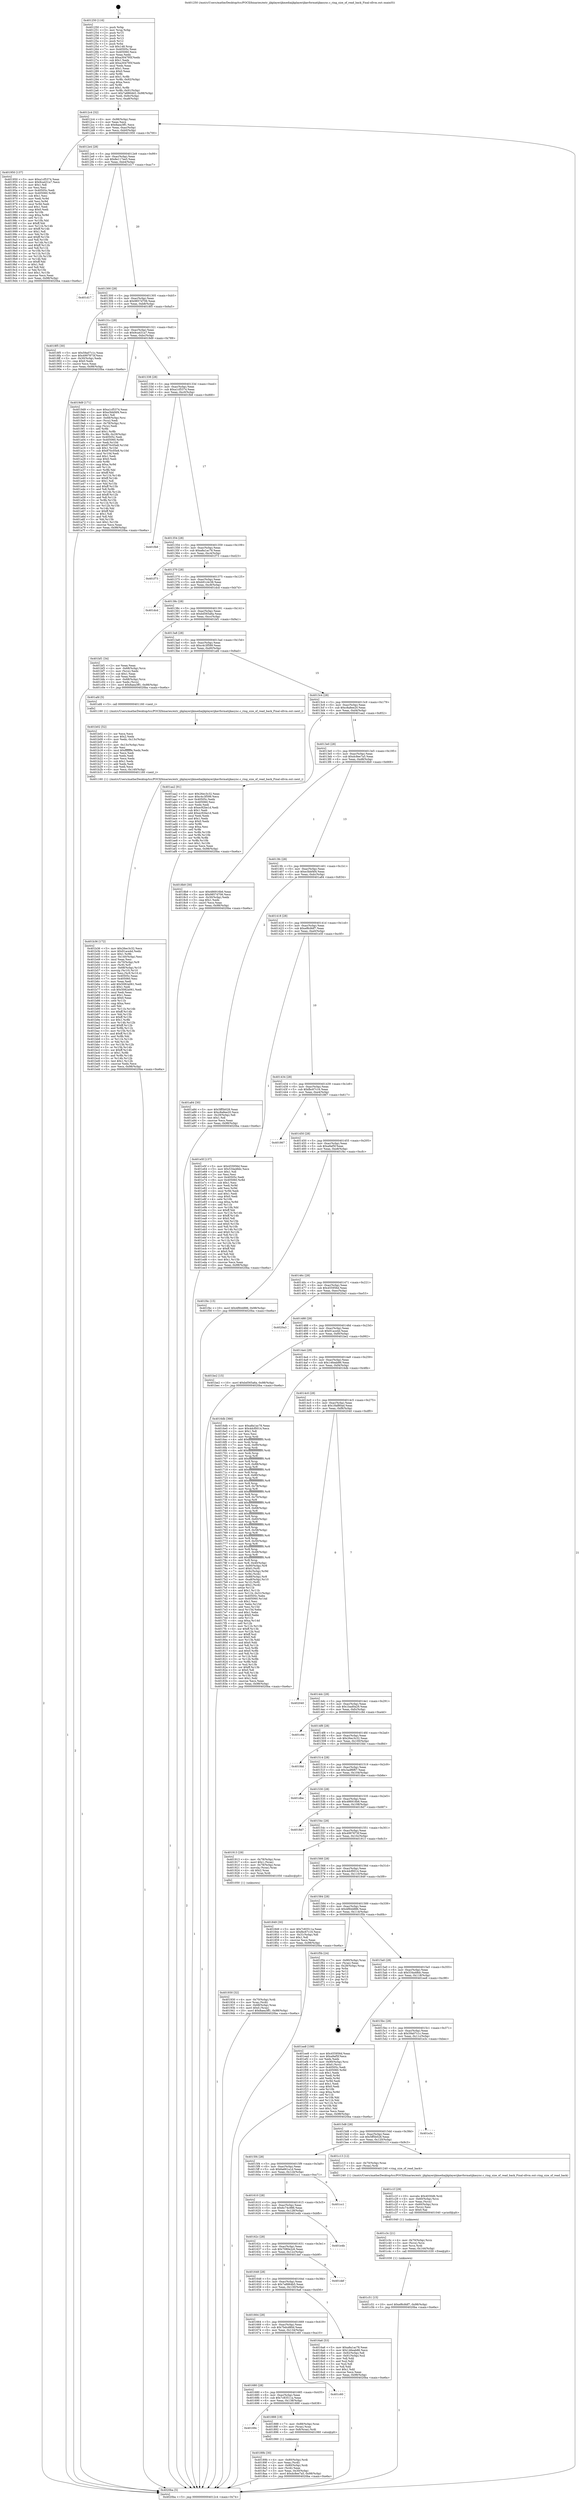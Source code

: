 digraph "0x401250" {
  label = "0x401250 (/mnt/c/Users/mathe/Desktop/tcc/POCII/binaries/extr_ijkplayerijkmediaijkplayerijkavformatijkasync.c_ring_size_of_read_back_Final-ollvm.out::main(0))"
  labelloc = "t"
  node[shape=record]

  Entry [label="",width=0.3,height=0.3,shape=circle,fillcolor=black,style=filled]
  "0x4012c4" [label="{
     0x4012c4 [32]\l
     | [instrs]\l
     &nbsp;&nbsp;0x4012c4 \<+6\>: mov -0x98(%rbp),%eax\l
     &nbsp;&nbsp;0x4012ca \<+2\>: mov %eax,%ecx\l
     &nbsp;&nbsp;0x4012cc \<+6\>: sub $0x8aea3ff1,%ecx\l
     &nbsp;&nbsp;0x4012d2 \<+6\>: mov %eax,-0xac(%rbp)\l
     &nbsp;&nbsp;0x4012d8 \<+6\>: mov %ecx,-0xb0(%rbp)\l
     &nbsp;&nbsp;0x4012de \<+6\>: je 0000000000401950 \<main+0x700\>\l
  }"]
  "0x401950" [label="{
     0x401950 [137]\l
     | [instrs]\l
     &nbsp;&nbsp;0x401950 \<+5\>: mov $0xa1cf5374,%eax\l
     &nbsp;&nbsp;0x401955 \<+5\>: mov $0x9ca431a7,%ecx\l
     &nbsp;&nbsp;0x40195a \<+2\>: mov $0x1,%dl\l
     &nbsp;&nbsp;0x40195c \<+2\>: xor %esi,%esi\l
     &nbsp;&nbsp;0x40195e \<+7\>: mov 0x40505c,%edi\l
     &nbsp;&nbsp;0x401965 \<+8\>: mov 0x405060,%r8d\l
     &nbsp;&nbsp;0x40196d \<+3\>: sub $0x1,%esi\l
     &nbsp;&nbsp;0x401970 \<+3\>: mov %edi,%r9d\l
     &nbsp;&nbsp;0x401973 \<+3\>: add %esi,%r9d\l
     &nbsp;&nbsp;0x401976 \<+4\>: imul %r9d,%edi\l
     &nbsp;&nbsp;0x40197a \<+3\>: and $0x1,%edi\l
     &nbsp;&nbsp;0x40197d \<+3\>: cmp $0x0,%edi\l
     &nbsp;&nbsp;0x401980 \<+4\>: sete %r10b\l
     &nbsp;&nbsp;0x401984 \<+4\>: cmp $0xa,%r8d\l
     &nbsp;&nbsp;0x401988 \<+4\>: setl %r11b\l
     &nbsp;&nbsp;0x40198c \<+3\>: mov %r10b,%bl\l
     &nbsp;&nbsp;0x40198f \<+3\>: xor $0xff,%bl\l
     &nbsp;&nbsp;0x401992 \<+3\>: mov %r11b,%r14b\l
     &nbsp;&nbsp;0x401995 \<+4\>: xor $0xff,%r14b\l
     &nbsp;&nbsp;0x401999 \<+3\>: xor $0x1,%dl\l
     &nbsp;&nbsp;0x40199c \<+3\>: mov %bl,%r15b\l
     &nbsp;&nbsp;0x40199f \<+4\>: and $0xff,%r15b\l
     &nbsp;&nbsp;0x4019a3 \<+3\>: and %dl,%r10b\l
     &nbsp;&nbsp;0x4019a6 \<+3\>: mov %r14b,%r12b\l
     &nbsp;&nbsp;0x4019a9 \<+4\>: and $0xff,%r12b\l
     &nbsp;&nbsp;0x4019ad \<+3\>: and %dl,%r11b\l
     &nbsp;&nbsp;0x4019b0 \<+3\>: or %r10b,%r15b\l
     &nbsp;&nbsp;0x4019b3 \<+3\>: or %r11b,%r12b\l
     &nbsp;&nbsp;0x4019b6 \<+3\>: xor %r12b,%r15b\l
     &nbsp;&nbsp;0x4019b9 \<+3\>: or %r14b,%bl\l
     &nbsp;&nbsp;0x4019bc \<+3\>: xor $0xff,%bl\l
     &nbsp;&nbsp;0x4019bf \<+3\>: or $0x1,%dl\l
     &nbsp;&nbsp;0x4019c2 \<+2\>: and %dl,%bl\l
     &nbsp;&nbsp;0x4019c4 \<+3\>: or %bl,%r15b\l
     &nbsp;&nbsp;0x4019c7 \<+4\>: test $0x1,%r15b\l
     &nbsp;&nbsp;0x4019cb \<+3\>: cmovne %ecx,%eax\l
     &nbsp;&nbsp;0x4019ce \<+6\>: mov %eax,-0x98(%rbp)\l
     &nbsp;&nbsp;0x4019d4 \<+5\>: jmp 00000000004020ba \<main+0xe6a\>\l
  }"]
  "0x4012e4" [label="{
     0x4012e4 [28]\l
     | [instrs]\l
     &nbsp;&nbsp;0x4012e4 \<+5\>: jmp 00000000004012e9 \<main+0x99\>\l
     &nbsp;&nbsp;0x4012e9 \<+6\>: mov -0xac(%rbp),%eax\l
     &nbsp;&nbsp;0x4012ef \<+5\>: sub $0x8e117ee5,%eax\l
     &nbsp;&nbsp;0x4012f4 \<+6\>: mov %eax,-0xb4(%rbp)\l
     &nbsp;&nbsp;0x4012fa \<+6\>: je 0000000000401d17 \<main+0xac7\>\l
  }"]
  Exit [label="",width=0.3,height=0.3,shape=circle,fillcolor=black,style=filled,peripheries=2]
  "0x401d17" [label="{
     0x401d17\l
  }", style=dashed]
  "0x401300" [label="{
     0x401300 [28]\l
     | [instrs]\l
     &nbsp;&nbsp;0x401300 \<+5\>: jmp 0000000000401305 \<main+0xb5\>\l
     &nbsp;&nbsp;0x401305 \<+6\>: mov -0xac(%rbp),%eax\l
     &nbsp;&nbsp;0x40130b \<+5\>: sub $0x9857d706,%eax\l
     &nbsp;&nbsp;0x401310 \<+6\>: mov %eax,-0xb8(%rbp)\l
     &nbsp;&nbsp;0x401316 \<+6\>: je 00000000004018f5 \<main+0x6a5\>\l
  }"]
  "0x401c51" [label="{
     0x401c51 [15]\l
     | [instrs]\l
     &nbsp;&nbsp;0x401c51 \<+10\>: movl $0xef6c8df7,-0x98(%rbp)\l
     &nbsp;&nbsp;0x401c5b \<+5\>: jmp 00000000004020ba \<main+0xe6a\>\l
  }"]
  "0x4018f5" [label="{
     0x4018f5 [30]\l
     | [instrs]\l
     &nbsp;&nbsp;0x4018f5 \<+5\>: mov $0x59a07c1c,%eax\l
     &nbsp;&nbsp;0x4018fa \<+5\>: mov $0x4997873f,%ecx\l
     &nbsp;&nbsp;0x4018ff \<+3\>: mov -0x30(%rbp),%edx\l
     &nbsp;&nbsp;0x401902 \<+3\>: cmp $0x0,%edx\l
     &nbsp;&nbsp;0x401905 \<+3\>: cmove %ecx,%eax\l
     &nbsp;&nbsp;0x401908 \<+6\>: mov %eax,-0x98(%rbp)\l
     &nbsp;&nbsp;0x40190e \<+5\>: jmp 00000000004020ba \<main+0xe6a\>\l
  }"]
  "0x40131c" [label="{
     0x40131c [28]\l
     | [instrs]\l
     &nbsp;&nbsp;0x40131c \<+5\>: jmp 0000000000401321 \<main+0xd1\>\l
     &nbsp;&nbsp;0x401321 \<+6\>: mov -0xac(%rbp),%eax\l
     &nbsp;&nbsp;0x401327 \<+5\>: sub $0x9ca431a7,%eax\l
     &nbsp;&nbsp;0x40132c \<+6\>: mov %eax,-0xbc(%rbp)\l
     &nbsp;&nbsp;0x401332 \<+6\>: je 00000000004019d9 \<main+0x789\>\l
  }"]
  "0x401c3c" [label="{
     0x401c3c [21]\l
     | [instrs]\l
     &nbsp;&nbsp;0x401c3c \<+4\>: mov -0x70(%rbp),%rcx\l
     &nbsp;&nbsp;0x401c40 \<+3\>: mov (%rcx),%rcx\l
     &nbsp;&nbsp;0x401c43 \<+3\>: mov %rcx,%rdi\l
     &nbsp;&nbsp;0x401c46 \<+6\>: mov %eax,-0x144(%rbp)\l
     &nbsp;&nbsp;0x401c4c \<+5\>: call 0000000000401030 \<free@plt\>\l
     | [calls]\l
     &nbsp;&nbsp;0x401030 \{1\} (unknown)\l
  }"]
  "0x4019d9" [label="{
     0x4019d9 [171]\l
     | [instrs]\l
     &nbsp;&nbsp;0x4019d9 \<+5\>: mov $0xa1cf5374,%eax\l
     &nbsp;&nbsp;0x4019de \<+5\>: mov $0xe3bbf4f4,%ecx\l
     &nbsp;&nbsp;0x4019e3 \<+2\>: mov $0x1,%dl\l
     &nbsp;&nbsp;0x4019e5 \<+4\>: mov -0x68(%rbp),%rsi\l
     &nbsp;&nbsp;0x4019e9 \<+2\>: mov (%rsi),%edi\l
     &nbsp;&nbsp;0x4019eb \<+4\>: mov -0x78(%rbp),%rsi\l
     &nbsp;&nbsp;0x4019ef \<+2\>: cmp (%rsi),%edi\l
     &nbsp;&nbsp;0x4019f1 \<+4\>: setl %r8b\l
     &nbsp;&nbsp;0x4019f5 \<+4\>: and $0x1,%r8b\l
     &nbsp;&nbsp;0x4019f9 \<+4\>: mov %r8b,-0x29(%rbp)\l
     &nbsp;&nbsp;0x4019fd \<+7\>: mov 0x40505c,%edi\l
     &nbsp;&nbsp;0x401a04 \<+8\>: mov 0x405060,%r9d\l
     &nbsp;&nbsp;0x401a0c \<+3\>: mov %edi,%r10d\l
     &nbsp;&nbsp;0x401a0f \<+7\>: add $0x870c05e8,%r10d\l
     &nbsp;&nbsp;0x401a16 \<+4\>: sub $0x1,%r10d\l
     &nbsp;&nbsp;0x401a1a \<+7\>: sub $0x870c05e8,%r10d\l
     &nbsp;&nbsp;0x401a21 \<+4\>: imul %r10d,%edi\l
     &nbsp;&nbsp;0x401a25 \<+3\>: and $0x1,%edi\l
     &nbsp;&nbsp;0x401a28 \<+3\>: cmp $0x0,%edi\l
     &nbsp;&nbsp;0x401a2b \<+4\>: sete %r8b\l
     &nbsp;&nbsp;0x401a2f \<+4\>: cmp $0xa,%r9d\l
     &nbsp;&nbsp;0x401a33 \<+4\>: setl %r11b\l
     &nbsp;&nbsp;0x401a37 \<+3\>: mov %r8b,%bl\l
     &nbsp;&nbsp;0x401a3a \<+3\>: xor $0xff,%bl\l
     &nbsp;&nbsp;0x401a3d \<+3\>: mov %r11b,%r14b\l
     &nbsp;&nbsp;0x401a40 \<+4\>: xor $0xff,%r14b\l
     &nbsp;&nbsp;0x401a44 \<+3\>: xor $0x1,%dl\l
     &nbsp;&nbsp;0x401a47 \<+3\>: mov %bl,%r15b\l
     &nbsp;&nbsp;0x401a4a \<+4\>: and $0xff,%r15b\l
     &nbsp;&nbsp;0x401a4e \<+3\>: and %dl,%r8b\l
     &nbsp;&nbsp;0x401a51 \<+3\>: mov %r14b,%r12b\l
     &nbsp;&nbsp;0x401a54 \<+4\>: and $0xff,%r12b\l
     &nbsp;&nbsp;0x401a58 \<+3\>: and %dl,%r11b\l
     &nbsp;&nbsp;0x401a5b \<+3\>: or %r8b,%r15b\l
     &nbsp;&nbsp;0x401a5e \<+3\>: or %r11b,%r12b\l
     &nbsp;&nbsp;0x401a61 \<+3\>: xor %r12b,%r15b\l
     &nbsp;&nbsp;0x401a64 \<+3\>: or %r14b,%bl\l
     &nbsp;&nbsp;0x401a67 \<+3\>: xor $0xff,%bl\l
     &nbsp;&nbsp;0x401a6a \<+3\>: or $0x1,%dl\l
     &nbsp;&nbsp;0x401a6d \<+2\>: and %dl,%bl\l
     &nbsp;&nbsp;0x401a6f \<+3\>: or %bl,%r15b\l
     &nbsp;&nbsp;0x401a72 \<+4\>: test $0x1,%r15b\l
     &nbsp;&nbsp;0x401a76 \<+3\>: cmovne %ecx,%eax\l
     &nbsp;&nbsp;0x401a79 \<+6\>: mov %eax,-0x98(%rbp)\l
     &nbsp;&nbsp;0x401a7f \<+5\>: jmp 00000000004020ba \<main+0xe6a\>\l
  }"]
  "0x401338" [label="{
     0x401338 [28]\l
     | [instrs]\l
     &nbsp;&nbsp;0x401338 \<+5\>: jmp 000000000040133d \<main+0xed\>\l
     &nbsp;&nbsp;0x40133d \<+6\>: mov -0xac(%rbp),%eax\l
     &nbsp;&nbsp;0x401343 \<+5\>: sub $0xa1cf5374,%eax\l
     &nbsp;&nbsp;0x401348 \<+6\>: mov %eax,-0xc0(%rbp)\l
     &nbsp;&nbsp;0x40134e \<+6\>: je 0000000000401fb8 \<main+0xd68\>\l
  }"]
  "0x401c1f" [label="{
     0x401c1f [29]\l
     | [instrs]\l
     &nbsp;&nbsp;0x401c1f \<+10\>: movabs $0x4030d6,%rdi\l
     &nbsp;&nbsp;0x401c29 \<+4\>: mov -0x60(%rbp),%rcx\l
     &nbsp;&nbsp;0x401c2d \<+2\>: mov %eax,(%rcx)\l
     &nbsp;&nbsp;0x401c2f \<+4\>: mov -0x60(%rbp),%rcx\l
     &nbsp;&nbsp;0x401c33 \<+2\>: mov (%rcx),%esi\l
     &nbsp;&nbsp;0x401c35 \<+2\>: mov $0x0,%al\l
     &nbsp;&nbsp;0x401c37 \<+5\>: call 0000000000401040 \<printf@plt\>\l
     | [calls]\l
     &nbsp;&nbsp;0x401040 \{1\} (unknown)\l
  }"]
  "0x401fb8" [label="{
     0x401fb8\l
  }", style=dashed]
  "0x401354" [label="{
     0x401354 [28]\l
     | [instrs]\l
     &nbsp;&nbsp;0x401354 \<+5\>: jmp 0000000000401359 \<main+0x109\>\l
     &nbsp;&nbsp;0x401359 \<+6\>: mov -0xac(%rbp),%eax\l
     &nbsp;&nbsp;0x40135f \<+5\>: sub $0xa8a1ac78,%eax\l
     &nbsp;&nbsp;0x401364 \<+6\>: mov %eax,-0xc4(%rbp)\l
     &nbsp;&nbsp;0x40136a \<+6\>: je 0000000000401f73 \<main+0xd23\>\l
  }"]
  "0x401b36" [label="{
     0x401b36 [172]\l
     | [instrs]\l
     &nbsp;&nbsp;0x401b36 \<+5\>: mov $0x26ec3c32,%ecx\l
     &nbsp;&nbsp;0x401b3b \<+5\>: mov $0x91ace4d,%edx\l
     &nbsp;&nbsp;0x401b40 \<+3\>: mov $0x1,%r8b\l
     &nbsp;&nbsp;0x401b43 \<+6\>: mov -0x140(%rbp),%esi\l
     &nbsp;&nbsp;0x401b49 \<+3\>: imul %eax,%esi\l
     &nbsp;&nbsp;0x401b4c \<+4\>: mov -0x70(%rbp),%r9\l
     &nbsp;&nbsp;0x401b50 \<+3\>: mov (%r9),%r9\l
     &nbsp;&nbsp;0x401b53 \<+4\>: mov -0x68(%rbp),%r10\l
     &nbsp;&nbsp;0x401b57 \<+3\>: movslq (%r10),%r10\l
     &nbsp;&nbsp;0x401b5a \<+4\>: mov %esi,(%r9,%r10,4)\l
     &nbsp;&nbsp;0x401b5e \<+7\>: mov 0x40505c,%eax\l
     &nbsp;&nbsp;0x401b65 \<+7\>: mov 0x405060,%esi\l
     &nbsp;&nbsp;0x401b6c \<+2\>: mov %eax,%edi\l
     &nbsp;&nbsp;0x401b6e \<+6\>: add $0x5082a061,%edi\l
     &nbsp;&nbsp;0x401b74 \<+3\>: sub $0x1,%edi\l
     &nbsp;&nbsp;0x401b77 \<+6\>: sub $0x5082a061,%edi\l
     &nbsp;&nbsp;0x401b7d \<+3\>: imul %edi,%eax\l
     &nbsp;&nbsp;0x401b80 \<+3\>: and $0x1,%eax\l
     &nbsp;&nbsp;0x401b83 \<+3\>: cmp $0x0,%eax\l
     &nbsp;&nbsp;0x401b86 \<+4\>: sete %r11b\l
     &nbsp;&nbsp;0x401b8a \<+3\>: cmp $0xa,%esi\l
     &nbsp;&nbsp;0x401b8d \<+3\>: setl %bl\l
     &nbsp;&nbsp;0x401b90 \<+3\>: mov %r11b,%r14b\l
     &nbsp;&nbsp;0x401b93 \<+4\>: xor $0xff,%r14b\l
     &nbsp;&nbsp;0x401b97 \<+3\>: mov %bl,%r15b\l
     &nbsp;&nbsp;0x401b9a \<+4\>: xor $0xff,%r15b\l
     &nbsp;&nbsp;0x401b9e \<+4\>: xor $0x1,%r8b\l
     &nbsp;&nbsp;0x401ba2 \<+3\>: mov %r14b,%r12b\l
     &nbsp;&nbsp;0x401ba5 \<+4\>: and $0xff,%r12b\l
     &nbsp;&nbsp;0x401ba9 \<+3\>: and %r8b,%r11b\l
     &nbsp;&nbsp;0x401bac \<+3\>: mov %r15b,%r13b\l
     &nbsp;&nbsp;0x401baf \<+4\>: and $0xff,%r13b\l
     &nbsp;&nbsp;0x401bb3 \<+3\>: and %r8b,%bl\l
     &nbsp;&nbsp;0x401bb6 \<+3\>: or %r11b,%r12b\l
     &nbsp;&nbsp;0x401bb9 \<+3\>: or %bl,%r13b\l
     &nbsp;&nbsp;0x401bbc \<+3\>: xor %r13b,%r12b\l
     &nbsp;&nbsp;0x401bbf \<+3\>: or %r15b,%r14b\l
     &nbsp;&nbsp;0x401bc2 \<+4\>: xor $0xff,%r14b\l
     &nbsp;&nbsp;0x401bc6 \<+4\>: or $0x1,%r8b\l
     &nbsp;&nbsp;0x401bca \<+3\>: and %r8b,%r14b\l
     &nbsp;&nbsp;0x401bcd \<+3\>: or %r14b,%r12b\l
     &nbsp;&nbsp;0x401bd0 \<+4\>: test $0x1,%r12b\l
     &nbsp;&nbsp;0x401bd4 \<+3\>: cmovne %edx,%ecx\l
     &nbsp;&nbsp;0x401bd7 \<+6\>: mov %ecx,-0x98(%rbp)\l
     &nbsp;&nbsp;0x401bdd \<+5\>: jmp 00000000004020ba \<main+0xe6a\>\l
  }"]
  "0x401f73" [label="{
     0x401f73\l
  }", style=dashed]
  "0x401370" [label="{
     0x401370 [28]\l
     | [instrs]\l
     &nbsp;&nbsp;0x401370 \<+5\>: jmp 0000000000401375 \<main+0x125\>\l
     &nbsp;&nbsp;0x401375 \<+6\>: mov -0xac(%rbp),%eax\l
     &nbsp;&nbsp;0x40137b \<+5\>: sub $0xb91c4c38,%eax\l
     &nbsp;&nbsp;0x401380 \<+6\>: mov %eax,-0xc8(%rbp)\l
     &nbsp;&nbsp;0x401386 \<+6\>: je 0000000000401dcd \<main+0xb7d\>\l
  }"]
  "0x401b02" [label="{
     0x401b02 [52]\l
     | [instrs]\l
     &nbsp;&nbsp;0x401b02 \<+2\>: xor %ecx,%ecx\l
     &nbsp;&nbsp;0x401b04 \<+5\>: mov $0x2,%edx\l
     &nbsp;&nbsp;0x401b09 \<+6\>: mov %edx,-0x13c(%rbp)\l
     &nbsp;&nbsp;0x401b0f \<+1\>: cltd\l
     &nbsp;&nbsp;0x401b10 \<+6\>: mov -0x13c(%rbp),%esi\l
     &nbsp;&nbsp;0x401b16 \<+2\>: idiv %esi\l
     &nbsp;&nbsp;0x401b18 \<+6\>: imul $0xfffffffe,%edx,%edx\l
     &nbsp;&nbsp;0x401b1e \<+2\>: mov %ecx,%edi\l
     &nbsp;&nbsp;0x401b20 \<+2\>: sub %edx,%edi\l
     &nbsp;&nbsp;0x401b22 \<+2\>: mov %ecx,%edx\l
     &nbsp;&nbsp;0x401b24 \<+3\>: sub $0x1,%edx\l
     &nbsp;&nbsp;0x401b27 \<+2\>: add %edx,%edi\l
     &nbsp;&nbsp;0x401b29 \<+2\>: sub %edi,%ecx\l
     &nbsp;&nbsp;0x401b2b \<+6\>: mov %ecx,-0x140(%rbp)\l
     &nbsp;&nbsp;0x401b31 \<+5\>: call 0000000000401160 \<next_i\>\l
     | [calls]\l
     &nbsp;&nbsp;0x401160 \{1\} (/mnt/c/Users/mathe/Desktop/tcc/POCII/binaries/extr_ijkplayerijkmediaijkplayerijkavformatijkasync.c_ring_size_of_read_back_Final-ollvm.out::next_i)\l
  }"]
  "0x401dcd" [label="{
     0x401dcd\l
  }", style=dashed]
  "0x40138c" [label="{
     0x40138c [28]\l
     | [instrs]\l
     &nbsp;&nbsp;0x40138c \<+5\>: jmp 0000000000401391 \<main+0x141\>\l
     &nbsp;&nbsp;0x401391 \<+6\>: mov -0xac(%rbp),%eax\l
     &nbsp;&nbsp;0x401397 \<+5\>: sub $0xbd565a6a,%eax\l
     &nbsp;&nbsp;0x40139c \<+6\>: mov %eax,-0xcc(%rbp)\l
     &nbsp;&nbsp;0x4013a2 \<+6\>: je 0000000000401bf1 \<main+0x9a1\>\l
  }"]
  "0x401930" [label="{
     0x401930 [32]\l
     | [instrs]\l
     &nbsp;&nbsp;0x401930 \<+4\>: mov -0x70(%rbp),%rdi\l
     &nbsp;&nbsp;0x401934 \<+3\>: mov %rax,(%rdi)\l
     &nbsp;&nbsp;0x401937 \<+4\>: mov -0x68(%rbp),%rax\l
     &nbsp;&nbsp;0x40193b \<+6\>: movl $0x0,(%rax)\l
     &nbsp;&nbsp;0x401941 \<+10\>: movl $0x8aea3ff1,-0x98(%rbp)\l
     &nbsp;&nbsp;0x40194b \<+5\>: jmp 00000000004020ba \<main+0xe6a\>\l
  }"]
  "0x401bf1" [label="{
     0x401bf1 [34]\l
     | [instrs]\l
     &nbsp;&nbsp;0x401bf1 \<+2\>: xor %eax,%eax\l
     &nbsp;&nbsp;0x401bf3 \<+4\>: mov -0x68(%rbp),%rcx\l
     &nbsp;&nbsp;0x401bf7 \<+2\>: mov (%rcx),%edx\l
     &nbsp;&nbsp;0x401bf9 \<+3\>: sub $0x1,%eax\l
     &nbsp;&nbsp;0x401bfc \<+2\>: sub %eax,%edx\l
     &nbsp;&nbsp;0x401bfe \<+4\>: mov -0x68(%rbp),%rcx\l
     &nbsp;&nbsp;0x401c02 \<+2\>: mov %edx,(%rcx)\l
     &nbsp;&nbsp;0x401c04 \<+10\>: movl $0x8aea3ff1,-0x98(%rbp)\l
     &nbsp;&nbsp;0x401c0e \<+5\>: jmp 00000000004020ba \<main+0xe6a\>\l
  }"]
  "0x4013a8" [label="{
     0x4013a8 [28]\l
     | [instrs]\l
     &nbsp;&nbsp;0x4013a8 \<+5\>: jmp 00000000004013ad \<main+0x15d\>\l
     &nbsp;&nbsp;0x4013ad \<+6\>: mov -0xac(%rbp),%eax\l
     &nbsp;&nbsp;0x4013b3 \<+5\>: sub $0xc4c3f599,%eax\l
     &nbsp;&nbsp;0x4013b8 \<+6\>: mov %eax,-0xd0(%rbp)\l
     &nbsp;&nbsp;0x4013be \<+6\>: je 0000000000401afd \<main+0x8ad\>\l
  }"]
  "0x40189b" [label="{
     0x40189b [30]\l
     | [instrs]\l
     &nbsp;&nbsp;0x40189b \<+4\>: mov -0x80(%rbp),%rdi\l
     &nbsp;&nbsp;0x40189f \<+2\>: mov %eax,(%rdi)\l
     &nbsp;&nbsp;0x4018a1 \<+4\>: mov -0x80(%rbp),%rdi\l
     &nbsp;&nbsp;0x4018a5 \<+2\>: mov (%rdi),%eax\l
     &nbsp;&nbsp;0x4018a7 \<+3\>: mov %eax,-0x30(%rbp)\l
     &nbsp;&nbsp;0x4018aa \<+10\>: movl $0xdc8ee7a5,-0x98(%rbp)\l
     &nbsp;&nbsp;0x4018b4 \<+5\>: jmp 00000000004020ba \<main+0xe6a\>\l
  }"]
  "0x401afd" [label="{
     0x401afd [5]\l
     | [instrs]\l
     &nbsp;&nbsp;0x401afd \<+5\>: call 0000000000401160 \<next_i\>\l
     | [calls]\l
     &nbsp;&nbsp;0x401160 \{1\} (/mnt/c/Users/mathe/Desktop/tcc/POCII/binaries/extr_ijkplayerijkmediaijkplayerijkavformatijkasync.c_ring_size_of_read_back_Final-ollvm.out::next_i)\l
  }"]
  "0x4013c4" [label="{
     0x4013c4 [28]\l
     | [instrs]\l
     &nbsp;&nbsp;0x4013c4 \<+5\>: jmp 00000000004013c9 \<main+0x179\>\l
     &nbsp;&nbsp;0x4013c9 \<+6\>: mov -0xac(%rbp),%eax\l
     &nbsp;&nbsp;0x4013cf \<+5\>: sub $0xc8a8ee20,%eax\l
     &nbsp;&nbsp;0x4013d4 \<+6\>: mov %eax,-0xd4(%rbp)\l
     &nbsp;&nbsp;0x4013da \<+6\>: je 0000000000401aa2 \<main+0x852\>\l
  }"]
  "0x40169c" [label="{
     0x40169c\l
  }", style=dashed]
  "0x401aa2" [label="{
     0x401aa2 [91]\l
     | [instrs]\l
     &nbsp;&nbsp;0x401aa2 \<+5\>: mov $0x26ec3c32,%eax\l
     &nbsp;&nbsp;0x401aa7 \<+5\>: mov $0xc4c3f599,%ecx\l
     &nbsp;&nbsp;0x401aac \<+7\>: mov 0x40505c,%edx\l
     &nbsp;&nbsp;0x401ab3 \<+7\>: mov 0x405060,%esi\l
     &nbsp;&nbsp;0x401aba \<+2\>: mov %edx,%edi\l
     &nbsp;&nbsp;0x401abc \<+6\>: sub $0xec92be1d,%edi\l
     &nbsp;&nbsp;0x401ac2 \<+3\>: sub $0x1,%edi\l
     &nbsp;&nbsp;0x401ac5 \<+6\>: add $0xec92be1d,%edi\l
     &nbsp;&nbsp;0x401acb \<+3\>: imul %edi,%edx\l
     &nbsp;&nbsp;0x401ace \<+3\>: and $0x1,%edx\l
     &nbsp;&nbsp;0x401ad1 \<+3\>: cmp $0x0,%edx\l
     &nbsp;&nbsp;0x401ad4 \<+4\>: sete %r8b\l
     &nbsp;&nbsp;0x401ad8 \<+3\>: cmp $0xa,%esi\l
     &nbsp;&nbsp;0x401adb \<+4\>: setl %r9b\l
     &nbsp;&nbsp;0x401adf \<+3\>: mov %r8b,%r10b\l
     &nbsp;&nbsp;0x401ae2 \<+3\>: and %r9b,%r10b\l
     &nbsp;&nbsp;0x401ae5 \<+3\>: xor %r9b,%r8b\l
     &nbsp;&nbsp;0x401ae8 \<+3\>: or %r8b,%r10b\l
     &nbsp;&nbsp;0x401aeb \<+4\>: test $0x1,%r10b\l
     &nbsp;&nbsp;0x401aef \<+3\>: cmovne %ecx,%eax\l
     &nbsp;&nbsp;0x401af2 \<+6\>: mov %eax,-0x98(%rbp)\l
     &nbsp;&nbsp;0x401af8 \<+5\>: jmp 00000000004020ba \<main+0xe6a\>\l
  }"]
  "0x4013e0" [label="{
     0x4013e0 [28]\l
     | [instrs]\l
     &nbsp;&nbsp;0x4013e0 \<+5\>: jmp 00000000004013e5 \<main+0x195\>\l
     &nbsp;&nbsp;0x4013e5 \<+6\>: mov -0xac(%rbp),%eax\l
     &nbsp;&nbsp;0x4013eb \<+5\>: sub $0xdc8ee7a5,%eax\l
     &nbsp;&nbsp;0x4013f0 \<+6\>: mov %eax,-0xd8(%rbp)\l
     &nbsp;&nbsp;0x4013f6 \<+6\>: je 00000000004018b9 \<main+0x669\>\l
  }"]
  "0x401888" [label="{
     0x401888 [19]\l
     | [instrs]\l
     &nbsp;&nbsp;0x401888 \<+7\>: mov -0x88(%rbp),%rax\l
     &nbsp;&nbsp;0x40188f \<+3\>: mov (%rax),%rax\l
     &nbsp;&nbsp;0x401892 \<+4\>: mov 0x8(%rax),%rdi\l
     &nbsp;&nbsp;0x401896 \<+5\>: call 0000000000401060 \<atoi@plt\>\l
     | [calls]\l
     &nbsp;&nbsp;0x401060 \{1\} (unknown)\l
  }"]
  "0x4018b9" [label="{
     0x4018b9 [30]\l
     | [instrs]\l
     &nbsp;&nbsp;0x4018b9 \<+5\>: mov $0x486916b6,%eax\l
     &nbsp;&nbsp;0x4018be \<+5\>: mov $0x9857d706,%ecx\l
     &nbsp;&nbsp;0x4018c3 \<+3\>: mov -0x30(%rbp),%edx\l
     &nbsp;&nbsp;0x4018c6 \<+3\>: cmp $0x1,%edx\l
     &nbsp;&nbsp;0x4018c9 \<+3\>: cmovl %ecx,%eax\l
     &nbsp;&nbsp;0x4018cc \<+6\>: mov %eax,-0x98(%rbp)\l
     &nbsp;&nbsp;0x4018d2 \<+5\>: jmp 00000000004020ba \<main+0xe6a\>\l
  }"]
  "0x4013fc" [label="{
     0x4013fc [28]\l
     | [instrs]\l
     &nbsp;&nbsp;0x4013fc \<+5\>: jmp 0000000000401401 \<main+0x1b1\>\l
     &nbsp;&nbsp;0x401401 \<+6\>: mov -0xac(%rbp),%eax\l
     &nbsp;&nbsp;0x401407 \<+5\>: sub $0xe3bbf4f4,%eax\l
     &nbsp;&nbsp;0x40140c \<+6\>: mov %eax,-0xdc(%rbp)\l
     &nbsp;&nbsp;0x401412 \<+6\>: je 0000000000401a84 \<main+0x834\>\l
  }"]
  "0x401680" [label="{
     0x401680 [28]\l
     | [instrs]\l
     &nbsp;&nbsp;0x401680 \<+5\>: jmp 0000000000401685 \<main+0x435\>\l
     &nbsp;&nbsp;0x401685 \<+6\>: mov -0xac(%rbp),%eax\l
     &nbsp;&nbsp;0x40168b \<+5\>: sub $0x7c83511a,%eax\l
     &nbsp;&nbsp;0x401690 \<+6\>: mov %eax,-0x138(%rbp)\l
     &nbsp;&nbsp;0x401696 \<+6\>: je 0000000000401888 \<main+0x638\>\l
  }"]
  "0x401a84" [label="{
     0x401a84 [30]\l
     | [instrs]\l
     &nbsp;&nbsp;0x401a84 \<+5\>: mov $0x5ff5b028,%eax\l
     &nbsp;&nbsp;0x401a89 \<+5\>: mov $0xc8a8ee20,%ecx\l
     &nbsp;&nbsp;0x401a8e \<+3\>: mov -0x29(%rbp),%dl\l
     &nbsp;&nbsp;0x401a91 \<+3\>: test $0x1,%dl\l
     &nbsp;&nbsp;0x401a94 \<+3\>: cmovne %ecx,%eax\l
     &nbsp;&nbsp;0x401a97 \<+6\>: mov %eax,-0x98(%rbp)\l
     &nbsp;&nbsp;0x401a9d \<+5\>: jmp 00000000004020ba \<main+0xe6a\>\l
  }"]
  "0x401418" [label="{
     0x401418 [28]\l
     | [instrs]\l
     &nbsp;&nbsp;0x401418 \<+5\>: jmp 000000000040141d \<main+0x1cd\>\l
     &nbsp;&nbsp;0x40141d \<+6\>: mov -0xac(%rbp),%eax\l
     &nbsp;&nbsp;0x401423 \<+5\>: sub $0xef6c8df7,%eax\l
     &nbsp;&nbsp;0x401428 \<+6\>: mov %eax,-0xe0(%rbp)\l
     &nbsp;&nbsp;0x40142e \<+6\>: je 0000000000401e5f \<main+0xc0f\>\l
  }"]
  "0x401c60" [label="{
     0x401c60\l
  }", style=dashed]
  "0x401e5f" [label="{
     0x401e5f [137]\l
     | [instrs]\l
     &nbsp;&nbsp;0x401e5f \<+5\>: mov $0x455956d,%eax\l
     &nbsp;&nbsp;0x401e64 \<+5\>: mov $0x534a48dc,%ecx\l
     &nbsp;&nbsp;0x401e69 \<+2\>: mov $0x1,%dl\l
     &nbsp;&nbsp;0x401e6b \<+2\>: xor %esi,%esi\l
     &nbsp;&nbsp;0x401e6d \<+7\>: mov 0x40505c,%edi\l
     &nbsp;&nbsp;0x401e74 \<+8\>: mov 0x405060,%r8d\l
     &nbsp;&nbsp;0x401e7c \<+3\>: sub $0x1,%esi\l
     &nbsp;&nbsp;0x401e7f \<+3\>: mov %edi,%r9d\l
     &nbsp;&nbsp;0x401e82 \<+3\>: add %esi,%r9d\l
     &nbsp;&nbsp;0x401e85 \<+4\>: imul %r9d,%edi\l
     &nbsp;&nbsp;0x401e89 \<+3\>: and $0x1,%edi\l
     &nbsp;&nbsp;0x401e8c \<+3\>: cmp $0x0,%edi\l
     &nbsp;&nbsp;0x401e8f \<+4\>: sete %r10b\l
     &nbsp;&nbsp;0x401e93 \<+4\>: cmp $0xa,%r8d\l
     &nbsp;&nbsp;0x401e97 \<+4\>: setl %r11b\l
     &nbsp;&nbsp;0x401e9b \<+3\>: mov %r10b,%bl\l
     &nbsp;&nbsp;0x401e9e \<+3\>: xor $0xff,%bl\l
     &nbsp;&nbsp;0x401ea1 \<+3\>: mov %r11b,%r14b\l
     &nbsp;&nbsp;0x401ea4 \<+4\>: xor $0xff,%r14b\l
     &nbsp;&nbsp;0x401ea8 \<+3\>: xor $0x0,%dl\l
     &nbsp;&nbsp;0x401eab \<+3\>: mov %bl,%r15b\l
     &nbsp;&nbsp;0x401eae \<+4\>: and $0x0,%r15b\l
     &nbsp;&nbsp;0x401eb2 \<+3\>: and %dl,%r10b\l
     &nbsp;&nbsp;0x401eb5 \<+3\>: mov %r14b,%r12b\l
     &nbsp;&nbsp;0x401eb8 \<+4\>: and $0x0,%r12b\l
     &nbsp;&nbsp;0x401ebc \<+3\>: and %dl,%r11b\l
     &nbsp;&nbsp;0x401ebf \<+3\>: or %r10b,%r15b\l
     &nbsp;&nbsp;0x401ec2 \<+3\>: or %r11b,%r12b\l
     &nbsp;&nbsp;0x401ec5 \<+3\>: xor %r12b,%r15b\l
     &nbsp;&nbsp;0x401ec8 \<+3\>: or %r14b,%bl\l
     &nbsp;&nbsp;0x401ecb \<+3\>: xor $0xff,%bl\l
     &nbsp;&nbsp;0x401ece \<+3\>: or $0x0,%dl\l
     &nbsp;&nbsp;0x401ed1 \<+2\>: and %dl,%bl\l
     &nbsp;&nbsp;0x401ed3 \<+3\>: or %bl,%r15b\l
     &nbsp;&nbsp;0x401ed6 \<+4\>: test $0x1,%r15b\l
     &nbsp;&nbsp;0x401eda \<+3\>: cmovne %ecx,%eax\l
     &nbsp;&nbsp;0x401edd \<+6\>: mov %eax,-0x98(%rbp)\l
     &nbsp;&nbsp;0x401ee3 \<+5\>: jmp 00000000004020ba \<main+0xe6a\>\l
  }"]
  "0x401434" [label="{
     0x401434 [28]\l
     | [instrs]\l
     &nbsp;&nbsp;0x401434 \<+5\>: jmp 0000000000401439 \<main+0x1e9\>\l
     &nbsp;&nbsp;0x401439 \<+6\>: mov -0xac(%rbp),%eax\l
     &nbsp;&nbsp;0x40143f \<+5\>: sub $0xfbc67c16,%eax\l
     &nbsp;&nbsp;0x401444 \<+6\>: mov %eax,-0xe4(%rbp)\l
     &nbsp;&nbsp;0x40144a \<+6\>: je 0000000000401867 \<main+0x617\>\l
  }"]
  "0x401250" [label="{
     0x401250 [116]\l
     | [instrs]\l
     &nbsp;&nbsp;0x401250 \<+1\>: push %rbp\l
     &nbsp;&nbsp;0x401251 \<+3\>: mov %rsp,%rbp\l
     &nbsp;&nbsp;0x401254 \<+2\>: push %r15\l
     &nbsp;&nbsp;0x401256 \<+2\>: push %r14\l
     &nbsp;&nbsp;0x401258 \<+2\>: push %r13\l
     &nbsp;&nbsp;0x40125a \<+2\>: push %r12\l
     &nbsp;&nbsp;0x40125c \<+1\>: push %rbx\l
     &nbsp;&nbsp;0x40125d \<+7\>: sub $0x148,%rsp\l
     &nbsp;&nbsp;0x401264 \<+7\>: mov 0x40505c,%eax\l
     &nbsp;&nbsp;0x40126b \<+7\>: mov 0x405060,%ecx\l
     &nbsp;&nbsp;0x401272 \<+2\>: mov %eax,%edx\l
     &nbsp;&nbsp;0x401274 \<+6\>: sub $0xa304795f,%edx\l
     &nbsp;&nbsp;0x40127a \<+3\>: sub $0x1,%edx\l
     &nbsp;&nbsp;0x40127d \<+6\>: add $0xa304795f,%edx\l
     &nbsp;&nbsp;0x401283 \<+3\>: imul %edx,%eax\l
     &nbsp;&nbsp;0x401286 \<+3\>: and $0x1,%eax\l
     &nbsp;&nbsp;0x401289 \<+3\>: cmp $0x0,%eax\l
     &nbsp;&nbsp;0x40128c \<+4\>: sete %r8b\l
     &nbsp;&nbsp;0x401290 \<+4\>: and $0x1,%r8b\l
     &nbsp;&nbsp;0x401294 \<+7\>: mov %r8b,-0x92(%rbp)\l
     &nbsp;&nbsp;0x40129b \<+3\>: cmp $0xa,%ecx\l
     &nbsp;&nbsp;0x40129e \<+4\>: setl %r8b\l
     &nbsp;&nbsp;0x4012a2 \<+4\>: and $0x1,%r8b\l
     &nbsp;&nbsp;0x4012a6 \<+7\>: mov %r8b,-0x91(%rbp)\l
     &nbsp;&nbsp;0x4012ad \<+10\>: movl $0x7a8864b5,-0x98(%rbp)\l
     &nbsp;&nbsp;0x4012b7 \<+6\>: mov %edi,-0x9c(%rbp)\l
     &nbsp;&nbsp;0x4012bd \<+7\>: mov %rsi,-0xa8(%rbp)\l
  }"]
  "0x401867" [label="{
     0x401867\l
  }", style=dashed]
  "0x401450" [label="{
     0x401450 [28]\l
     | [instrs]\l
     &nbsp;&nbsp;0x401450 \<+5\>: jmp 0000000000401455 \<main+0x205\>\l
     &nbsp;&nbsp;0x401455 \<+6\>: mov -0xac(%rbp),%eax\l
     &nbsp;&nbsp;0x40145b \<+5\>: sub $0xa9af5f,%eax\l
     &nbsp;&nbsp;0x401460 \<+6\>: mov %eax,-0xe8(%rbp)\l
     &nbsp;&nbsp;0x401466 \<+6\>: je 0000000000401f4c \<main+0xcfc\>\l
  }"]
  "0x4020ba" [label="{
     0x4020ba [5]\l
     | [instrs]\l
     &nbsp;&nbsp;0x4020ba \<+5\>: jmp 00000000004012c4 \<main+0x74\>\l
  }"]
  "0x401f4c" [label="{
     0x401f4c [15]\l
     | [instrs]\l
     &nbsp;&nbsp;0x401f4c \<+10\>: movl $0x4f844886,-0x98(%rbp)\l
     &nbsp;&nbsp;0x401f56 \<+5\>: jmp 00000000004020ba \<main+0xe6a\>\l
  }"]
  "0x40146c" [label="{
     0x40146c [28]\l
     | [instrs]\l
     &nbsp;&nbsp;0x40146c \<+5\>: jmp 0000000000401471 \<main+0x221\>\l
     &nbsp;&nbsp;0x401471 \<+6\>: mov -0xac(%rbp),%eax\l
     &nbsp;&nbsp;0x401477 \<+5\>: sub $0x455956d,%eax\l
     &nbsp;&nbsp;0x40147c \<+6\>: mov %eax,-0xec(%rbp)\l
     &nbsp;&nbsp;0x401482 \<+6\>: je 00000000004020a3 \<main+0xe53\>\l
  }"]
  "0x401664" [label="{
     0x401664 [28]\l
     | [instrs]\l
     &nbsp;&nbsp;0x401664 \<+5\>: jmp 0000000000401669 \<main+0x419\>\l
     &nbsp;&nbsp;0x401669 \<+6\>: mov -0xac(%rbp),%eax\l
     &nbsp;&nbsp;0x40166f \<+5\>: sub $0x7bdcd80d,%eax\l
     &nbsp;&nbsp;0x401674 \<+6\>: mov %eax,-0x134(%rbp)\l
     &nbsp;&nbsp;0x40167a \<+6\>: je 0000000000401c60 \<main+0xa10\>\l
  }"]
  "0x4020a3" [label="{
     0x4020a3\l
  }", style=dashed]
  "0x401488" [label="{
     0x401488 [28]\l
     | [instrs]\l
     &nbsp;&nbsp;0x401488 \<+5\>: jmp 000000000040148d \<main+0x23d\>\l
     &nbsp;&nbsp;0x40148d \<+6\>: mov -0xac(%rbp),%eax\l
     &nbsp;&nbsp;0x401493 \<+5\>: sub $0x91ace4d,%eax\l
     &nbsp;&nbsp;0x401498 \<+6\>: mov %eax,-0xf0(%rbp)\l
     &nbsp;&nbsp;0x40149e \<+6\>: je 0000000000401be2 \<main+0x992\>\l
  }"]
  "0x4016a6" [label="{
     0x4016a6 [53]\l
     | [instrs]\l
     &nbsp;&nbsp;0x4016a6 \<+5\>: mov $0xa8a1ac78,%eax\l
     &nbsp;&nbsp;0x4016ab \<+5\>: mov $0x146eab86,%ecx\l
     &nbsp;&nbsp;0x4016b0 \<+6\>: mov -0x92(%rbp),%dl\l
     &nbsp;&nbsp;0x4016b6 \<+7\>: mov -0x91(%rbp),%sil\l
     &nbsp;&nbsp;0x4016bd \<+3\>: mov %dl,%dil\l
     &nbsp;&nbsp;0x4016c0 \<+3\>: and %sil,%dil\l
     &nbsp;&nbsp;0x4016c3 \<+3\>: xor %sil,%dl\l
     &nbsp;&nbsp;0x4016c6 \<+3\>: or %dl,%dil\l
     &nbsp;&nbsp;0x4016c9 \<+4\>: test $0x1,%dil\l
     &nbsp;&nbsp;0x4016cd \<+3\>: cmovne %ecx,%eax\l
     &nbsp;&nbsp;0x4016d0 \<+6\>: mov %eax,-0x98(%rbp)\l
     &nbsp;&nbsp;0x4016d6 \<+5\>: jmp 00000000004020ba \<main+0xe6a\>\l
  }"]
  "0x401be2" [label="{
     0x401be2 [15]\l
     | [instrs]\l
     &nbsp;&nbsp;0x401be2 \<+10\>: movl $0xbd565a6a,-0x98(%rbp)\l
     &nbsp;&nbsp;0x401bec \<+5\>: jmp 00000000004020ba \<main+0xe6a\>\l
  }"]
  "0x4014a4" [label="{
     0x4014a4 [28]\l
     | [instrs]\l
     &nbsp;&nbsp;0x4014a4 \<+5\>: jmp 00000000004014a9 \<main+0x259\>\l
     &nbsp;&nbsp;0x4014a9 \<+6\>: mov -0xac(%rbp),%eax\l
     &nbsp;&nbsp;0x4014af \<+5\>: sub $0x146eab86,%eax\l
     &nbsp;&nbsp;0x4014b4 \<+6\>: mov %eax,-0xf4(%rbp)\l
     &nbsp;&nbsp;0x4014ba \<+6\>: je 00000000004016db \<main+0x48b\>\l
  }"]
  "0x401648" [label="{
     0x401648 [28]\l
     | [instrs]\l
     &nbsp;&nbsp;0x401648 \<+5\>: jmp 000000000040164d \<main+0x3fd\>\l
     &nbsp;&nbsp;0x40164d \<+6\>: mov -0xac(%rbp),%eax\l
     &nbsp;&nbsp;0x401653 \<+5\>: sub $0x7a8864b5,%eax\l
     &nbsp;&nbsp;0x401658 \<+6\>: mov %eax,-0x130(%rbp)\l
     &nbsp;&nbsp;0x40165e \<+6\>: je 00000000004016a6 \<main+0x456\>\l
  }"]
  "0x4016db" [label="{
     0x4016db [366]\l
     | [instrs]\l
     &nbsp;&nbsp;0x4016db \<+5\>: mov $0xa8a1ac78,%eax\l
     &nbsp;&nbsp;0x4016e0 \<+5\>: mov $0x4dcf0014,%ecx\l
     &nbsp;&nbsp;0x4016e5 \<+2\>: mov $0x1,%dl\l
     &nbsp;&nbsp;0x4016e7 \<+2\>: xor %esi,%esi\l
     &nbsp;&nbsp;0x4016e9 \<+3\>: mov %rsp,%rdi\l
     &nbsp;&nbsp;0x4016ec \<+4\>: add $0xfffffffffffffff0,%rdi\l
     &nbsp;&nbsp;0x4016f0 \<+3\>: mov %rdi,%rsp\l
     &nbsp;&nbsp;0x4016f3 \<+7\>: mov %rdi,-0x90(%rbp)\l
     &nbsp;&nbsp;0x4016fa \<+3\>: mov %rsp,%rdi\l
     &nbsp;&nbsp;0x4016fd \<+4\>: add $0xfffffffffffffff0,%rdi\l
     &nbsp;&nbsp;0x401701 \<+3\>: mov %rdi,%rsp\l
     &nbsp;&nbsp;0x401704 \<+3\>: mov %rsp,%r8\l
     &nbsp;&nbsp;0x401707 \<+4\>: add $0xfffffffffffffff0,%r8\l
     &nbsp;&nbsp;0x40170b \<+3\>: mov %r8,%rsp\l
     &nbsp;&nbsp;0x40170e \<+7\>: mov %r8,-0x88(%rbp)\l
     &nbsp;&nbsp;0x401715 \<+3\>: mov %rsp,%r8\l
     &nbsp;&nbsp;0x401718 \<+4\>: add $0xfffffffffffffff0,%r8\l
     &nbsp;&nbsp;0x40171c \<+3\>: mov %r8,%rsp\l
     &nbsp;&nbsp;0x40171f \<+4\>: mov %r8,-0x80(%rbp)\l
     &nbsp;&nbsp;0x401723 \<+3\>: mov %rsp,%r8\l
     &nbsp;&nbsp;0x401726 \<+4\>: add $0xfffffffffffffff0,%r8\l
     &nbsp;&nbsp;0x40172a \<+3\>: mov %r8,%rsp\l
     &nbsp;&nbsp;0x40172d \<+4\>: mov %r8,-0x78(%rbp)\l
     &nbsp;&nbsp;0x401731 \<+3\>: mov %rsp,%r8\l
     &nbsp;&nbsp;0x401734 \<+4\>: add $0xfffffffffffffff0,%r8\l
     &nbsp;&nbsp;0x401738 \<+3\>: mov %r8,%rsp\l
     &nbsp;&nbsp;0x40173b \<+4\>: mov %r8,-0x70(%rbp)\l
     &nbsp;&nbsp;0x40173f \<+3\>: mov %rsp,%r8\l
     &nbsp;&nbsp;0x401742 \<+4\>: add $0xfffffffffffffff0,%r8\l
     &nbsp;&nbsp;0x401746 \<+3\>: mov %r8,%rsp\l
     &nbsp;&nbsp;0x401749 \<+4\>: mov %r8,-0x68(%rbp)\l
     &nbsp;&nbsp;0x40174d \<+3\>: mov %rsp,%r8\l
     &nbsp;&nbsp;0x401750 \<+4\>: add $0xfffffffffffffff0,%r8\l
     &nbsp;&nbsp;0x401754 \<+3\>: mov %r8,%rsp\l
     &nbsp;&nbsp;0x401757 \<+4\>: mov %r8,-0x60(%rbp)\l
     &nbsp;&nbsp;0x40175b \<+3\>: mov %rsp,%r8\l
     &nbsp;&nbsp;0x40175e \<+4\>: add $0xfffffffffffffff0,%r8\l
     &nbsp;&nbsp;0x401762 \<+3\>: mov %r8,%rsp\l
     &nbsp;&nbsp;0x401765 \<+4\>: mov %r8,-0x58(%rbp)\l
     &nbsp;&nbsp;0x401769 \<+3\>: mov %rsp,%r8\l
     &nbsp;&nbsp;0x40176c \<+4\>: add $0xfffffffffffffff0,%r8\l
     &nbsp;&nbsp;0x401770 \<+3\>: mov %r8,%rsp\l
     &nbsp;&nbsp;0x401773 \<+4\>: mov %r8,-0x50(%rbp)\l
     &nbsp;&nbsp;0x401777 \<+3\>: mov %rsp,%r8\l
     &nbsp;&nbsp;0x40177a \<+4\>: add $0xfffffffffffffff0,%r8\l
     &nbsp;&nbsp;0x40177e \<+3\>: mov %r8,%rsp\l
     &nbsp;&nbsp;0x401781 \<+4\>: mov %r8,-0x48(%rbp)\l
     &nbsp;&nbsp;0x401785 \<+3\>: mov %rsp,%r8\l
     &nbsp;&nbsp;0x401788 \<+4\>: add $0xfffffffffffffff0,%r8\l
     &nbsp;&nbsp;0x40178c \<+3\>: mov %r8,%rsp\l
     &nbsp;&nbsp;0x40178f \<+4\>: mov %r8,-0x40(%rbp)\l
     &nbsp;&nbsp;0x401793 \<+7\>: mov -0x90(%rbp),%r8\l
     &nbsp;&nbsp;0x40179a \<+7\>: movl $0x0,(%r8)\l
     &nbsp;&nbsp;0x4017a1 \<+7\>: mov -0x9c(%rbp),%r9d\l
     &nbsp;&nbsp;0x4017a8 \<+3\>: mov %r9d,(%rdi)\l
     &nbsp;&nbsp;0x4017ab \<+7\>: mov -0x88(%rbp),%r8\l
     &nbsp;&nbsp;0x4017b2 \<+7\>: mov -0xa8(%rbp),%r10\l
     &nbsp;&nbsp;0x4017b9 \<+3\>: mov %r10,(%r8)\l
     &nbsp;&nbsp;0x4017bc \<+3\>: cmpl $0x2,(%rdi)\l
     &nbsp;&nbsp;0x4017bf \<+4\>: setne %r11b\l
     &nbsp;&nbsp;0x4017c3 \<+4\>: and $0x1,%r11b\l
     &nbsp;&nbsp;0x4017c7 \<+4\>: mov %r11b,-0x31(%rbp)\l
     &nbsp;&nbsp;0x4017cb \<+7\>: mov 0x40505c,%ebx\l
     &nbsp;&nbsp;0x4017d2 \<+8\>: mov 0x405060,%r14d\l
     &nbsp;&nbsp;0x4017da \<+3\>: sub $0x1,%esi\l
     &nbsp;&nbsp;0x4017dd \<+3\>: mov %ebx,%r15d\l
     &nbsp;&nbsp;0x4017e0 \<+3\>: add %esi,%r15d\l
     &nbsp;&nbsp;0x4017e3 \<+4\>: imul %r15d,%ebx\l
     &nbsp;&nbsp;0x4017e7 \<+3\>: and $0x1,%ebx\l
     &nbsp;&nbsp;0x4017ea \<+3\>: cmp $0x0,%ebx\l
     &nbsp;&nbsp;0x4017ed \<+4\>: sete %r11b\l
     &nbsp;&nbsp;0x4017f1 \<+4\>: cmp $0xa,%r14d\l
     &nbsp;&nbsp;0x4017f5 \<+4\>: setl %r12b\l
     &nbsp;&nbsp;0x4017f9 \<+3\>: mov %r11b,%r13b\l
     &nbsp;&nbsp;0x4017fc \<+4\>: xor $0xff,%r13b\l
     &nbsp;&nbsp;0x401800 \<+3\>: mov %r12b,%sil\l
     &nbsp;&nbsp;0x401803 \<+4\>: xor $0xff,%sil\l
     &nbsp;&nbsp;0x401807 \<+3\>: xor $0x0,%dl\l
     &nbsp;&nbsp;0x40180a \<+3\>: mov %r13b,%dil\l
     &nbsp;&nbsp;0x40180d \<+4\>: and $0x0,%dil\l
     &nbsp;&nbsp;0x401811 \<+3\>: and %dl,%r11b\l
     &nbsp;&nbsp;0x401814 \<+3\>: mov %sil,%r8b\l
     &nbsp;&nbsp;0x401817 \<+4\>: and $0x0,%r8b\l
     &nbsp;&nbsp;0x40181b \<+3\>: and %dl,%r12b\l
     &nbsp;&nbsp;0x40181e \<+3\>: or %r11b,%dil\l
     &nbsp;&nbsp;0x401821 \<+3\>: or %r12b,%r8b\l
     &nbsp;&nbsp;0x401824 \<+3\>: xor %r8b,%dil\l
     &nbsp;&nbsp;0x401827 \<+3\>: or %sil,%r13b\l
     &nbsp;&nbsp;0x40182a \<+4\>: xor $0xff,%r13b\l
     &nbsp;&nbsp;0x40182e \<+3\>: or $0x0,%dl\l
     &nbsp;&nbsp;0x401831 \<+3\>: and %dl,%r13b\l
     &nbsp;&nbsp;0x401834 \<+3\>: or %r13b,%dil\l
     &nbsp;&nbsp;0x401837 \<+4\>: test $0x1,%dil\l
     &nbsp;&nbsp;0x40183b \<+3\>: cmovne %ecx,%eax\l
     &nbsp;&nbsp;0x40183e \<+6\>: mov %eax,-0x98(%rbp)\l
     &nbsp;&nbsp;0x401844 \<+5\>: jmp 00000000004020ba \<main+0xe6a\>\l
  }"]
  "0x4014c0" [label="{
     0x4014c0 [28]\l
     | [instrs]\l
     &nbsp;&nbsp;0x4014c0 \<+5\>: jmp 00000000004014c5 \<main+0x275\>\l
     &nbsp;&nbsp;0x4014c5 \<+6\>: mov -0xac(%rbp),%eax\l
     &nbsp;&nbsp;0x4014cb \<+5\>: sub $0x18af80ad,%eax\l
     &nbsp;&nbsp;0x4014d0 \<+6\>: mov %eax,-0xf8(%rbp)\l
     &nbsp;&nbsp;0x4014d6 \<+6\>: je 0000000000402040 \<main+0xdf0\>\l
  }"]
  "0x401def" [label="{
     0x401def\l
  }", style=dashed]
  "0x402040" [label="{
     0x402040\l
  }", style=dashed]
  "0x4014dc" [label="{
     0x4014dc [28]\l
     | [instrs]\l
     &nbsp;&nbsp;0x4014dc \<+5\>: jmp 00000000004014e1 \<main+0x291\>\l
     &nbsp;&nbsp;0x4014e1 \<+6\>: mov -0xac(%rbp),%eax\l
     &nbsp;&nbsp;0x4014e7 \<+5\>: sub $0x1bad0a29,%eax\l
     &nbsp;&nbsp;0x4014ec \<+6\>: mov %eax,-0xfc(%rbp)\l
     &nbsp;&nbsp;0x4014f2 \<+6\>: je 0000000000401c9d \<main+0xa4d\>\l
  }"]
  "0x40162c" [label="{
     0x40162c [28]\l
     | [instrs]\l
     &nbsp;&nbsp;0x40162c \<+5\>: jmp 0000000000401631 \<main+0x3e1\>\l
     &nbsp;&nbsp;0x401631 \<+6\>: mov -0xac(%rbp),%eax\l
     &nbsp;&nbsp;0x401637 \<+5\>: sub $0x7080e2c6,%eax\l
     &nbsp;&nbsp;0x40163c \<+6\>: mov %eax,-0x12c(%rbp)\l
     &nbsp;&nbsp;0x401642 \<+6\>: je 0000000000401def \<main+0xb9f\>\l
  }"]
  "0x401c9d" [label="{
     0x401c9d\l
  }", style=dashed]
  "0x4014f8" [label="{
     0x4014f8 [28]\l
     | [instrs]\l
     &nbsp;&nbsp;0x4014f8 \<+5\>: jmp 00000000004014fd \<main+0x2ad\>\l
     &nbsp;&nbsp;0x4014fd \<+6\>: mov -0xac(%rbp),%eax\l
     &nbsp;&nbsp;0x401503 \<+5\>: sub $0x26ec3c32,%eax\l
     &nbsp;&nbsp;0x401508 \<+6\>: mov %eax,-0x100(%rbp)\l
     &nbsp;&nbsp;0x40150e \<+6\>: je 0000000000401fdd \<main+0xd8d\>\l
  }"]
  "0x401e4b" [label="{
     0x401e4b\l
  }", style=dashed]
  "0x401fdd" [label="{
     0x401fdd\l
  }", style=dashed]
  "0x401514" [label="{
     0x401514 [28]\l
     | [instrs]\l
     &nbsp;&nbsp;0x401514 \<+5\>: jmp 0000000000401519 \<main+0x2c9\>\l
     &nbsp;&nbsp;0x401519 \<+6\>: mov -0xac(%rbp),%eax\l
     &nbsp;&nbsp;0x40151f \<+5\>: sub $0x3adf6f67,%eax\l
     &nbsp;&nbsp;0x401524 \<+6\>: mov %eax,-0x104(%rbp)\l
     &nbsp;&nbsp;0x40152a \<+6\>: je 0000000000401dbe \<main+0xb6e\>\l
  }"]
  "0x401610" [label="{
     0x401610 [28]\l
     | [instrs]\l
     &nbsp;&nbsp;0x401610 \<+5\>: jmp 0000000000401615 \<main+0x3c5\>\l
     &nbsp;&nbsp;0x401615 \<+6\>: mov -0xac(%rbp),%eax\l
     &nbsp;&nbsp;0x40161b \<+5\>: sub $0x6c74c986,%eax\l
     &nbsp;&nbsp;0x401620 \<+6\>: mov %eax,-0x128(%rbp)\l
     &nbsp;&nbsp;0x401626 \<+6\>: je 0000000000401e4b \<main+0xbfb\>\l
  }"]
  "0x401dbe" [label="{
     0x401dbe\l
  }", style=dashed]
  "0x401530" [label="{
     0x401530 [28]\l
     | [instrs]\l
     &nbsp;&nbsp;0x401530 \<+5\>: jmp 0000000000401535 \<main+0x2e5\>\l
     &nbsp;&nbsp;0x401535 \<+6\>: mov -0xac(%rbp),%eax\l
     &nbsp;&nbsp;0x40153b \<+5\>: sub $0x486916b6,%eax\l
     &nbsp;&nbsp;0x401540 \<+6\>: mov %eax,-0x108(%rbp)\l
     &nbsp;&nbsp;0x401546 \<+6\>: je 00000000004018d7 \<main+0x687\>\l
  }"]
  "0x401cc1" [label="{
     0x401cc1\l
  }", style=dashed]
  "0x4018d7" [label="{
     0x4018d7\l
  }", style=dashed]
  "0x40154c" [label="{
     0x40154c [28]\l
     | [instrs]\l
     &nbsp;&nbsp;0x40154c \<+5\>: jmp 0000000000401551 \<main+0x301\>\l
     &nbsp;&nbsp;0x401551 \<+6\>: mov -0xac(%rbp),%eax\l
     &nbsp;&nbsp;0x401557 \<+5\>: sub $0x4997873f,%eax\l
     &nbsp;&nbsp;0x40155c \<+6\>: mov %eax,-0x10c(%rbp)\l
     &nbsp;&nbsp;0x401562 \<+6\>: je 0000000000401913 \<main+0x6c3\>\l
  }"]
  "0x4015f4" [label="{
     0x4015f4 [28]\l
     | [instrs]\l
     &nbsp;&nbsp;0x4015f4 \<+5\>: jmp 00000000004015f9 \<main+0x3a9\>\l
     &nbsp;&nbsp;0x4015f9 \<+6\>: mov -0xac(%rbp),%eax\l
     &nbsp;&nbsp;0x4015ff \<+5\>: sub $0x6a661a1d,%eax\l
     &nbsp;&nbsp;0x401604 \<+6\>: mov %eax,-0x124(%rbp)\l
     &nbsp;&nbsp;0x40160a \<+6\>: je 0000000000401cc1 \<main+0xa71\>\l
  }"]
  "0x401913" [label="{
     0x401913 [29]\l
     | [instrs]\l
     &nbsp;&nbsp;0x401913 \<+4\>: mov -0x78(%rbp),%rax\l
     &nbsp;&nbsp;0x401917 \<+6\>: movl $0x1,(%rax)\l
     &nbsp;&nbsp;0x40191d \<+4\>: mov -0x78(%rbp),%rax\l
     &nbsp;&nbsp;0x401921 \<+3\>: movslq (%rax),%rax\l
     &nbsp;&nbsp;0x401924 \<+4\>: shl $0x2,%rax\l
     &nbsp;&nbsp;0x401928 \<+3\>: mov %rax,%rdi\l
     &nbsp;&nbsp;0x40192b \<+5\>: call 0000000000401050 \<malloc@plt\>\l
     | [calls]\l
     &nbsp;&nbsp;0x401050 \{1\} (unknown)\l
  }"]
  "0x401568" [label="{
     0x401568 [28]\l
     | [instrs]\l
     &nbsp;&nbsp;0x401568 \<+5\>: jmp 000000000040156d \<main+0x31d\>\l
     &nbsp;&nbsp;0x40156d \<+6\>: mov -0xac(%rbp),%eax\l
     &nbsp;&nbsp;0x401573 \<+5\>: sub $0x4dcf0014,%eax\l
     &nbsp;&nbsp;0x401578 \<+6\>: mov %eax,-0x110(%rbp)\l
     &nbsp;&nbsp;0x40157e \<+6\>: je 0000000000401849 \<main+0x5f9\>\l
  }"]
  "0x401c13" [label="{
     0x401c13 [12]\l
     | [instrs]\l
     &nbsp;&nbsp;0x401c13 \<+4\>: mov -0x70(%rbp),%rax\l
     &nbsp;&nbsp;0x401c17 \<+3\>: mov (%rax),%rdi\l
     &nbsp;&nbsp;0x401c1a \<+5\>: call 0000000000401240 \<ring_size_of_read_back\>\l
     | [calls]\l
     &nbsp;&nbsp;0x401240 \{1\} (/mnt/c/Users/mathe/Desktop/tcc/POCII/binaries/extr_ijkplayerijkmediaijkplayerijkavformatijkasync.c_ring_size_of_read_back_Final-ollvm.out::ring_size_of_read_back)\l
  }"]
  "0x401849" [label="{
     0x401849 [30]\l
     | [instrs]\l
     &nbsp;&nbsp;0x401849 \<+5\>: mov $0x7c83511a,%eax\l
     &nbsp;&nbsp;0x40184e \<+5\>: mov $0xfbc67c16,%ecx\l
     &nbsp;&nbsp;0x401853 \<+3\>: mov -0x31(%rbp),%dl\l
     &nbsp;&nbsp;0x401856 \<+3\>: test $0x1,%dl\l
     &nbsp;&nbsp;0x401859 \<+3\>: cmovne %ecx,%eax\l
     &nbsp;&nbsp;0x40185c \<+6\>: mov %eax,-0x98(%rbp)\l
     &nbsp;&nbsp;0x401862 \<+5\>: jmp 00000000004020ba \<main+0xe6a\>\l
  }"]
  "0x401584" [label="{
     0x401584 [28]\l
     | [instrs]\l
     &nbsp;&nbsp;0x401584 \<+5\>: jmp 0000000000401589 \<main+0x339\>\l
     &nbsp;&nbsp;0x401589 \<+6\>: mov -0xac(%rbp),%eax\l
     &nbsp;&nbsp;0x40158f \<+5\>: sub $0x4f844886,%eax\l
     &nbsp;&nbsp;0x401594 \<+6\>: mov %eax,-0x114(%rbp)\l
     &nbsp;&nbsp;0x40159a \<+6\>: je 0000000000401f5b \<main+0xd0b\>\l
  }"]
  "0x4015d8" [label="{
     0x4015d8 [28]\l
     | [instrs]\l
     &nbsp;&nbsp;0x4015d8 \<+5\>: jmp 00000000004015dd \<main+0x38d\>\l
     &nbsp;&nbsp;0x4015dd \<+6\>: mov -0xac(%rbp),%eax\l
     &nbsp;&nbsp;0x4015e3 \<+5\>: sub $0x5ff5b028,%eax\l
     &nbsp;&nbsp;0x4015e8 \<+6\>: mov %eax,-0x120(%rbp)\l
     &nbsp;&nbsp;0x4015ee \<+6\>: je 0000000000401c13 \<main+0x9c3\>\l
  }"]
  "0x401f5b" [label="{
     0x401f5b [24]\l
     | [instrs]\l
     &nbsp;&nbsp;0x401f5b \<+7\>: mov -0x90(%rbp),%rax\l
     &nbsp;&nbsp;0x401f62 \<+2\>: mov (%rax),%eax\l
     &nbsp;&nbsp;0x401f64 \<+4\>: lea -0x28(%rbp),%rsp\l
     &nbsp;&nbsp;0x401f68 \<+1\>: pop %rbx\l
     &nbsp;&nbsp;0x401f69 \<+2\>: pop %r12\l
     &nbsp;&nbsp;0x401f6b \<+2\>: pop %r13\l
     &nbsp;&nbsp;0x401f6d \<+2\>: pop %r14\l
     &nbsp;&nbsp;0x401f6f \<+2\>: pop %r15\l
     &nbsp;&nbsp;0x401f71 \<+1\>: pop %rbp\l
     &nbsp;&nbsp;0x401f72 \<+1\>: ret\l
  }"]
  "0x4015a0" [label="{
     0x4015a0 [28]\l
     | [instrs]\l
     &nbsp;&nbsp;0x4015a0 \<+5\>: jmp 00000000004015a5 \<main+0x355\>\l
     &nbsp;&nbsp;0x4015a5 \<+6\>: mov -0xac(%rbp),%eax\l
     &nbsp;&nbsp;0x4015ab \<+5\>: sub $0x534a48dc,%eax\l
     &nbsp;&nbsp;0x4015b0 \<+6\>: mov %eax,-0x118(%rbp)\l
     &nbsp;&nbsp;0x4015b6 \<+6\>: je 0000000000401ee8 \<main+0xc98\>\l
  }"]
  "0x401e3c" [label="{
     0x401e3c\l
  }", style=dashed]
  "0x401ee8" [label="{
     0x401ee8 [100]\l
     | [instrs]\l
     &nbsp;&nbsp;0x401ee8 \<+5\>: mov $0x455956d,%eax\l
     &nbsp;&nbsp;0x401eed \<+5\>: mov $0xa9af5f,%ecx\l
     &nbsp;&nbsp;0x401ef2 \<+2\>: xor %edx,%edx\l
     &nbsp;&nbsp;0x401ef4 \<+7\>: mov -0x90(%rbp),%rsi\l
     &nbsp;&nbsp;0x401efb \<+6\>: movl $0x0,(%rsi)\l
     &nbsp;&nbsp;0x401f01 \<+7\>: mov 0x40505c,%edi\l
     &nbsp;&nbsp;0x401f08 \<+8\>: mov 0x405060,%r8d\l
     &nbsp;&nbsp;0x401f10 \<+3\>: sub $0x1,%edx\l
     &nbsp;&nbsp;0x401f13 \<+3\>: mov %edi,%r9d\l
     &nbsp;&nbsp;0x401f16 \<+3\>: add %edx,%r9d\l
     &nbsp;&nbsp;0x401f19 \<+4\>: imul %r9d,%edi\l
     &nbsp;&nbsp;0x401f1d \<+3\>: and $0x1,%edi\l
     &nbsp;&nbsp;0x401f20 \<+3\>: cmp $0x0,%edi\l
     &nbsp;&nbsp;0x401f23 \<+4\>: sete %r10b\l
     &nbsp;&nbsp;0x401f27 \<+4\>: cmp $0xa,%r8d\l
     &nbsp;&nbsp;0x401f2b \<+4\>: setl %r11b\l
     &nbsp;&nbsp;0x401f2f \<+3\>: mov %r10b,%bl\l
     &nbsp;&nbsp;0x401f32 \<+3\>: and %r11b,%bl\l
     &nbsp;&nbsp;0x401f35 \<+3\>: xor %r11b,%r10b\l
     &nbsp;&nbsp;0x401f38 \<+3\>: or %r10b,%bl\l
     &nbsp;&nbsp;0x401f3b \<+3\>: test $0x1,%bl\l
     &nbsp;&nbsp;0x401f3e \<+3\>: cmovne %ecx,%eax\l
     &nbsp;&nbsp;0x401f41 \<+6\>: mov %eax,-0x98(%rbp)\l
     &nbsp;&nbsp;0x401f47 \<+5\>: jmp 00000000004020ba \<main+0xe6a\>\l
  }"]
  "0x4015bc" [label="{
     0x4015bc [28]\l
     | [instrs]\l
     &nbsp;&nbsp;0x4015bc \<+5\>: jmp 00000000004015c1 \<main+0x371\>\l
     &nbsp;&nbsp;0x4015c1 \<+6\>: mov -0xac(%rbp),%eax\l
     &nbsp;&nbsp;0x4015c7 \<+5\>: sub $0x59a07c1c,%eax\l
     &nbsp;&nbsp;0x4015cc \<+6\>: mov %eax,-0x11c(%rbp)\l
     &nbsp;&nbsp;0x4015d2 \<+6\>: je 0000000000401e3c \<main+0xbec\>\l
  }"]
  Entry -> "0x401250" [label=" 1"]
  "0x4012c4" -> "0x401950" [label=" 2"]
  "0x4012c4" -> "0x4012e4" [label=" 20"]
  "0x401f5b" -> Exit [label=" 1"]
  "0x4012e4" -> "0x401d17" [label=" 0"]
  "0x4012e4" -> "0x401300" [label=" 20"]
  "0x401f4c" -> "0x4020ba" [label=" 1"]
  "0x401300" -> "0x4018f5" [label=" 1"]
  "0x401300" -> "0x40131c" [label=" 19"]
  "0x401ee8" -> "0x4020ba" [label=" 1"]
  "0x40131c" -> "0x4019d9" [label=" 2"]
  "0x40131c" -> "0x401338" [label=" 17"]
  "0x401e5f" -> "0x4020ba" [label=" 1"]
  "0x401338" -> "0x401fb8" [label=" 0"]
  "0x401338" -> "0x401354" [label=" 17"]
  "0x401c51" -> "0x4020ba" [label=" 1"]
  "0x401354" -> "0x401f73" [label=" 0"]
  "0x401354" -> "0x401370" [label=" 17"]
  "0x401c3c" -> "0x401c51" [label=" 1"]
  "0x401370" -> "0x401dcd" [label=" 0"]
  "0x401370" -> "0x40138c" [label=" 17"]
  "0x401c1f" -> "0x401c3c" [label=" 1"]
  "0x40138c" -> "0x401bf1" [label=" 1"]
  "0x40138c" -> "0x4013a8" [label=" 16"]
  "0x401c13" -> "0x401c1f" [label=" 1"]
  "0x4013a8" -> "0x401afd" [label=" 1"]
  "0x4013a8" -> "0x4013c4" [label=" 15"]
  "0x401bf1" -> "0x4020ba" [label=" 1"]
  "0x4013c4" -> "0x401aa2" [label=" 1"]
  "0x4013c4" -> "0x4013e0" [label=" 14"]
  "0x401be2" -> "0x4020ba" [label=" 1"]
  "0x4013e0" -> "0x4018b9" [label=" 1"]
  "0x4013e0" -> "0x4013fc" [label=" 13"]
  "0x401b36" -> "0x4020ba" [label=" 1"]
  "0x4013fc" -> "0x401a84" [label=" 2"]
  "0x4013fc" -> "0x401418" [label=" 11"]
  "0x401afd" -> "0x401b02" [label=" 1"]
  "0x401418" -> "0x401e5f" [label=" 1"]
  "0x401418" -> "0x401434" [label=" 10"]
  "0x401aa2" -> "0x4020ba" [label=" 1"]
  "0x401434" -> "0x401867" [label=" 0"]
  "0x401434" -> "0x401450" [label=" 10"]
  "0x401950" -> "0x4020ba" [label=" 2"]
  "0x401450" -> "0x401f4c" [label=" 1"]
  "0x401450" -> "0x40146c" [label=" 9"]
  "0x401930" -> "0x4020ba" [label=" 1"]
  "0x40146c" -> "0x4020a3" [label=" 0"]
  "0x40146c" -> "0x401488" [label=" 9"]
  "0x401913" -> "0x401930" [label=" 1"]
  "0x401488" -> "0x401be2" [label=" 1"]
  "0x401488" -> "0x4014a4" [label=" 8"]
  "0x4018f5" -> "0x4020ba" [label=" 1"]
  "0x4014a4" -> "0x4016db" [label=" 1"]
  "0x4014a4" -> "0x4014c0" [label=" 7"]
  "0x40189b" -> "0x4020ba" [label=" 1"]
  "0x4014c0" -> "0x402040" [label=" 0"]
  "0x4014c0" -> "0x4014dc" [label=" 7"]
  "0x401888" -> "0x40189b" [label=" 1"]
  "0x4014dc" -> "0x401c9d" [label=" 0"]
  "0x4014dc" -> "0x4014f8" [label=" 7"]
  "0x401680" -> "0x401888" [label=" 1"]
  "0x4014f8" -> "0x401fdd" [label=" 0"]
  "0x4014f8" -> "0x401514" [label=" 7"]
  "0x401b02" -> "0x401b36" [label=" 1"]
  "0x401514" -> "0x401dbe" [label=" 0"]
  "0x401514" -> "0x401530" [label=" 7"]
  "0x401664" -> "0x401c60" [label=" 0"]
  "0x401530" -> "0x4018d7" [label=" 0"]
  "0x401530" -> "0x40154c" [label=" 7"]
  "0x401a84" -> "0x4020ba" [label=" 2"]
  "0x40154c" -> "0x401913" [label=" 1"]
  "0x40154c" -> "0x401568" [label=" 6"]
  "0x4016db" -> "0x4020ba" [label=" 1"]
  "0x401568" -> "0x401849" [label=" 1"]
  "0x401568" -> "0x401584" [label=" 5"]
  "0x4019d9" -> "0x4020ba" [label=" 2"]
  "0x401584" -> "0x401f5b" [label=" 1"]
  "0x401584" -> "0x4015a0" [label=" 4"]
  "0x401250" -> "0x4012c4" [label=" 1"]
  "0x4015a0" -> "0x401ee8" [label=" 1"]
  "0x4015a0" -> "0x4015bc" [label=" 3"]
  "0x4016a6" -> "0x4020ba" [label=" 1"]
  "0x4015bc" -> "0x401e3c" [label=" 0"]
  "0x4015bc" -> "0x4015d8" [label=" 3"]
  "0x4020ba" -> "0x4012c4" [label=" 21"]
  "0x4015d8" -> "0x401c13" [label=" 1"]
  "0x4015d8" -> "0x4015f4" [label=" 2"]
  "0x401849" -> "0x4020ba" [label=" 1"]
  "0x4015f4" -> "0x401cc1" [label=" 0"]
  "0x4015f4" -> "0x401610" [label=" 2"]
  "0x401664" -> "0x401680" [label=" 1"]
  "0x401610" -> "0x401e4b" [label=" 0"]
  "0x401610" -> "0x40162c" [label=" 2"]
  "0x401680" -> "0x40169c" [label=" 0"]
  "0x40162c" -> "0x401def" [label=" 0"]
  "0x40162c" -> "0x401648" [label=" 2"]
  "0x4018b9" -> "0x4020ba" [label=" 1"]
  "0x401648" -> "0x4016a6" [label=" 1"]
  "0x401648" -> "0x401664" [label=" 1"]
}
